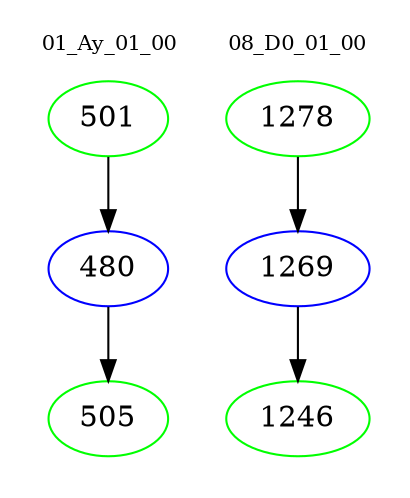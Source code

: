 digraph{
subgraph cluster_0 {
color = white
label = "01_Ay_01_00";
fontsize=10;
T0_501 [label="501", color="green"]
T0_501 -> T0_480 [color="black"]
T0_480 [label="480", color="blue"]
T0_480 -> T0_505 [color="black"]
T0_505 [label="505", color="green"]
}
subgraph cluster_1 {
color = white
label = "08_D0_01_00";
fontsize=10;
T1_1278 [label="1278", color="green"]
T1_1278 -> T1_1269 [color="black"]
T1_1269 [label="1269", color="blue"]
T1_1269 -> T1_1246 [color="black"]
T1_1246 [label="1246", color="green"]
}
}
